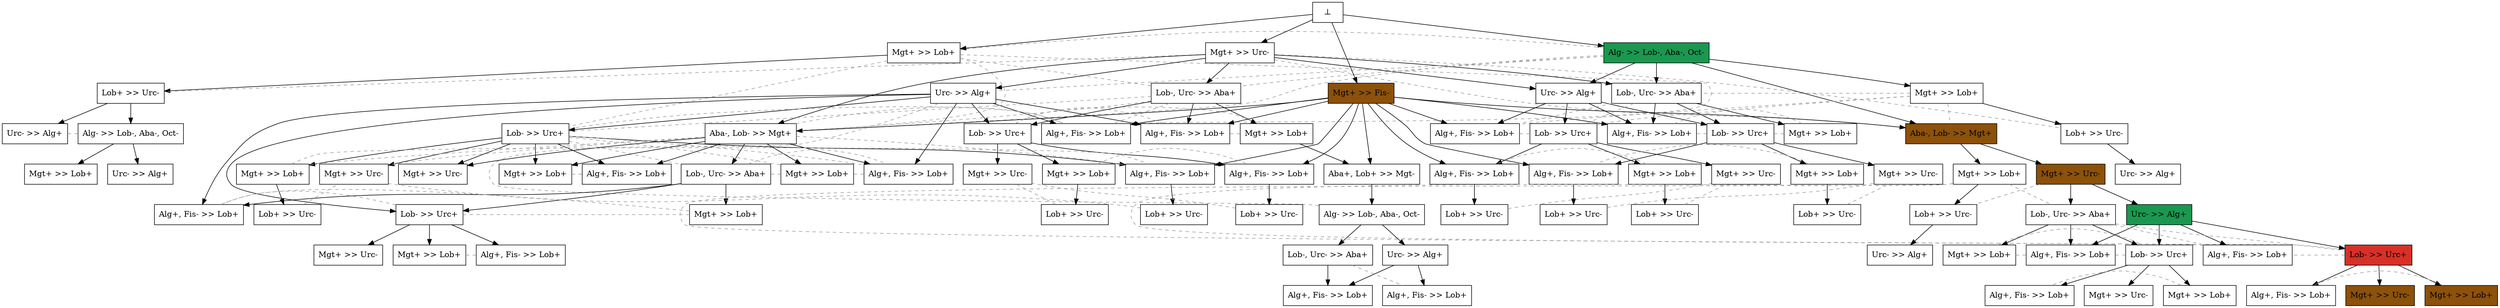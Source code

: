 digraph test {
  e4 -> e5;
  e3 -> e6;
  e3 -> e7;
  e1 -> e8;
  e5 -> e9;
  e8 -> e10;
  e5 -> e11;
  e1 -> e12;
  e3 -> e12;
  e6 -> e13;
  e1 -> e14;
  e3 -> e14;
  e7 -> e16;
  e1 -> e17;
  e2 -> e17;
  e2 -> e18;
  e3 -> e18;
  e2 -> e19;
  e6 -> e19;
  e10 -> e21;
  e6 -> e22;
  e7 -> e22;
  e12 -> e24;
  e13 -> e25;
  e14 -> e27;
  e18 -> e29;
  e17 -> e31;
  e17 -> e32;
  e18 -> e33;
  e2 -> e35;
  e6 -> e35;
  e7 -> e35;
  e2 -> e36;
  e12 -> e36;
  e2 -> e37;
  e13 -> e37;
  e32 -> e40;
  e12 -> e43;
  e14 -> e43;
  e22 -> e45;
  e24 -> e46;
  e31 -> e47;
  e31 -> e49;
  e29 -> e54;
  e2 -> e55;
  e16 -> e55;
  e2 -> e59;
  e12 -> e59;
  e14 -> e59;
  e2 -> e60;
  e22 -> e60;
  e2 -> e61;
  e24 -> e61;
  e43 -> e69;
  e6 -> e71;
  e29 -> e71;
  e47 -> e74;
  e49 -> e79;
  e55 -> e80;
  e2 -> e88;
  e43 -> e88;
  e47 -> e99;
  e49 -> e99;
  e80 -> e102;
  e80 -> e105;
  e102 -> e178;
  e105 -> e178;
  e99 -> e216;
  e99 -> e217;
  e102 -> e275;
  e99 -> e282;
  e88 -> e291;
  e74 -> e335;
  e74 -> e336;
  e71 -> e342;
  e71 -> e343;
  e69 -> e400;
  e74 -> e414;
  e71 -> e422;
  e47 -> e427;
  e49 -> e427;
  e61 -> e443;
  e60 -> e446;
  e13 -> e482;
  e18 -> e482;
  e13 -> e483;
  e18 -> e483;
  e43 -> e489;
  e40 -> e524;
  e46 -> e525;
  e45 -> e530;
  e13 -> e548;
  e18 -> e548;
  e47 -> e552;
  e6 -> e557;
  e29 -> e557;
  e37 -> e569;
  e24 -> e595;
  e22 -> e598;
  e25 -> e624;
  e6 -> e638;
  e18 -> e638;
  e13 -> e660;
  e11 -> e674;
  e11 -> e690;
  e0 -> e1;
  e0 -> e2;
  e0 -> e3;
  e0 -> e4;

//conflicts
  e1 -> e4 [arrowhead=none color=gray60 style=dashed constraint=false];
  e1 -> e6 [arrowhead=none color=gray60 style=dashed constraint=false];
  e1 -> e7 [arrowhead=none color=gray60 style=dashed constraint=false];
  e1 -> e18 [arrowhead=none color=gray60 style=dashed constraint=false];
  e3 -> e5 [arrowhead=none color=gray60 style=dashed constraint=false];
  e3 -> e10 [arrowhead=none color=gray60 style=dashed constraint=false];
  e3 -> e17 [arrowhead=none color=gray60 style=dashed constraint=false];
  e4 -> e7 [arrowhead=none color=gray60 style=dashed constraint=false];
  e4 -> e13 [arrowhead=none color=gray60 style=dashed constraint=false];
  e4 -> e18 [arrowhead=none color=gray60 style=dashed constraint=false];
  e4 -> e19 [arrowhead=none color=gray60 style=dashed constraint=false];
  e6 -> e80 [arrowhead=none color=gray60 style=dashed constraint=false];
  e7 -> e13 [arrowhead=none color=gray60 style=dashed constraint=false];
  e7 -> e18 [arrowhead=none color=gray60 style=dashed constraint=false];
  e7 -> e19 [arrowhead=none color=gray60 style=dashed constraint=false];
  e8 -> e14 [arrowhead=none color=gray60 style=dashed constraint=false];
  e8 -> e17 [arrowhead=none color=gray60 style=dashed constraint=false];
  e8 -> e24 [arrowhead=none color=gray60 style=dashed constraint=false];
  e8 -> e36 [arrowhead=none color=gray60 style=dashed constraint=false];
  e9 -> e11 [arrowhead=none color=gray60 style=dashed constraint=false];
  e13 -> e19 [arrowhead=none color=gray60 style=dashed constraint=false];
  e13 -> e29 [arrowhead=none color=gray60 style=dashed constraint=false];
  e13 -> e33 [arrowhead=none color=gray60 style=dashed constraint=false];
  e13 -> e638 [arrowhead=none color=gray60 style=dashed constraint=false];
  e14 -> e24 [arrowhead=none color=gray60 style=dashed constraint=false];
  e14 -> e36 [arrowhead=none color=gray60 style=dashed constraint=false];
  e16 -> e22 [arrowhead=none color=gray60 style=dashed constraint=false];
  e16 -> e35 [arrowhead=none color=gray60 style=dashed constraint=false];
  e18 -> e19 [arrowhead=none color=gray60 style=dashed constraint=false];
  e18 -> e25 [arrowhead=none color=gray60 style=dashed constraint=false];
  e18 -> e37 [arrowhead=none color=gray60 style=dashed constraint=false];
  e18 -> e660 [arrowhead=none color=gray60 style=dashed constraint=false];
  e22 -> e35 [arrowhead=none color=gray60 style=dashed constraint=false];
  e24 -> e36 [arrowhead=none color=gray60 style=dashed constraint=false];
  e25 -> e37 [arrowhead=none color=gray60 style=dashed constraint=false];
  e27 -> e43 [arrowhead=none color=gray60 style=dashed constraint=false];
  e27 -> e59 [arrowhead=none color=gray60 style=dashed constraint=false];
  e29 -> e33 [arrowhead=none color=gray60 style=dashed constraint=false];
  e29 -> e638 [arrowhead=none color=gray60 style=dashed constraint=false];
  e31 -> e40 [arrowhead=none color=gray60 style=dashed constraint=false];
  e32 -> e49 [arrowhead=none color=gray60 style=dashed constraint=false];
  e32 -> e74 [arrowhead=none color=gray60 style=dashed constraint=false];
  e32 -> e552 [arrowhead=none color=gray60 style=dashed constraint=false];
  e33 -> e638 [arrowhead=none color=gray60 style=dashed constraint=false];
  e43 -> e59 [arrowhead=none color=gray60 style=dashed constraint=false];
  e45 -> e60 [arrowhead=none color=gray60 style=dashed constraint=false];
  e46 -> e61 [arrowhead=none color=gray60 style=dashed constraint=false];
  e49 -> e74 [arrowhead=none color=gray60 style=dashed constraint=false];
  e49 -> e552 [arrowhead=none color=gray60 style=dashed constraint=false];
  e54 -> e71 [arrowhead=none color=gray60 style=dashed constraint=false];
  e54 -> e557 [arrowhead=none color=gray60 style=dashed constraint=false];
  e69 -> e88 [arrowhead=none color=gray60 style=dashed constraint=false];
  e71 -> e557 [arrowhead=none color=gray60 style=dashed constraint=false];
  e74 -> e552 [arrowhead=none color=gray60 style=dashed constraint=false];
  e79 -> e99 [arrowhead=none color=gray60 style=dashed constraint=false];
  e79 -> e427 [arrowhead=none color=gray60 style=dashed constraint=false];
  e99 -> e427 [arrowhead=none color=gray60 style=dashed constraint=false];
  e105 -> e275 [arrowhead=none color=gray60 style=dashed constraint=false];
  e216 -> e282 [arrowhead=none color=gray60 style=dashed constraint=false];
  e291 -> e489 [arrowhead=none color=gray60 style=dashed constraint=false];
  e335 -> e414 [arrowhead=none color=gray60 style=dashed constraint=false];
  e342 -> e422 [arrowhead=none color=gray60 style=dashed constraint=false];
  e400 -> e489 [arrowhead=none color=gray60 style=dashed constraint=false];
  e443 -> e595 [arrowhead=none color=gray60 style=dashed constraint=false];
  e446 -> e598 [arrowhead=none color=gray60 style=dashed constraint=false];
  e482 -> e548 [arrowhead=none color=gray60 style=dashed constraint=false];
  e525 -> e595 [arrowhead=none color=gray60 style=dashed constraint=false];
  e530 -> e598 [arrowhead=none color=gray60 style=dashed constraint=false];
  e569 -> e660 [arrowhead=none color=gray60 style=dashed constraint=false];
  e624 -> e660 [arrowhead=none color=gray60 style=dashed constraint=false];

  e1 [color="black" fillcolor="#1a9850:#1a9850" label="Alg- >> Lob-, Aba-, Oct-" shape=box style=filled];
  e2 [color="black" fillcolor="#8c510a:#8c510a" label="Mgt+ >> Fis-" shape=box style=filled];
  e3 [color="black" fillcolor="white:white" label="Mgt+ >> Urc-" shape=box style=filled];
  e4 [color="black" fillcolor="white:white" label="Mgt+ >> Lob+" shape=box style=filled];
  e5 [color="black" fillcolor="white:white" label="Lob+ >> Urc-" shape=box style=filled];
  e6 [color="black" fillcolor="white:white" label="Urc- >> Alg+" shape=box style=filled];
  e7 [color="black" fillcolor="white:white" label="Lob-, Urc- >> Aba+" shape=box style=filled];
  e8 [color="black" fillcolor="white:white" label="Mgt+ >> Lob+" shape=box style=filled];
  e9 [color="black" fillcolor="white:white" label="Urc- >> Alg+" shape=box style=filled];
  e10 [color="black" fillcolor="white:white" label="Lob+ >> Urc-" shape=box style=filled];
  e11 [color="black" fillcolor="white:white" label="Alg- >> Lob-, Aba-, Oct-" shape=box style=filled];
  e12 [color="black" fillcolor="white:white" label="Urc- >> Alg+" shape=box style=filled];
  e13 [color="black" fillcolor="white:white" label="Lob- >> Urc+" shape=box style=filled];
  e14 [color="black" fillcolor="white:white" label="Lob-, Urc- >> Aba+" shape=box style=filled];
  e16 [color="black" fillcolor="white:white" label="Mgt+ >> Lob+" shape=box style=filled];
  e17 [color="black" fillcolor="#8c510a:#8c510a" label="Aba-, Lob- >> Mgt+" shape=box style=filled];
  e18 [color="black" fillcolor="white:white" label="Aba-, Lob- >> Mgt+" shape=box style=filled];
  e19 [color="black" fillcolor="white:white" label="Alg+, Fis- >> Lob+" shape=box style=filled];
  e21 [color="black" fillcolor="white:white" label="Urc- >> Alg+" shape=box style=filled];
  e22 [color="black" fillcolor="white:white" label="Lob- >> Urc+" shape=box style=filled];
  e24 [color="black" fillcolor="white:white" label="Lob- >> Urc+" shape=box style=filled];
  e25 [color="black" fillcolor="white:white" label="Mgt+ >> Lob+" shape=box style=filled];
  e27 [color="black" fillcolor="white:white" label="Mgt+ >> Lob+" shape=box style=filled];
  e29 [color="black" fillcolor="white:white" label="Lob-, Urc- >> Aba+" shape=box style=filled];
  e31 [color="black" fillcolor="#8c510a:#8c510a" label="Mgt+ >> Urc-" shape=box style=filled];
  e32 [color="black" fillcolor="white:white" label="Mgt+ >> Lob+" shape=box style=filled];
  e33 [color="black" fillcolor="white:white" label="Mgt+ >> Lob+" shape=box style=filled];
  e35 [color="black" fillcolor="white:white" label="Alg+, Fis- >> Lob+" shape=box style=filled];
  e36 [color="black" fillcolor="white:white" label="Alg+, Fis- >> Lob+" shape=box style=filled];
  e37 [color="black" fillcolor="white:white" label="Alg+, Fis- >> Lob+" shape=box style=filled];
  e40 [color="black" fillcolor="white:white" label="Lob+ >> Urc-" shape=box style=filled];
  e43 [color="black" fillcolor="white:white" label="Lob- >> Urc+" shape=box style=filled];
  e45 [color="black" fillcolor="white:white" label="Mgt+ >> Lob+" shape=box style=filled];
  e46 [color="black" fillcolor="white:white" label="Mgt+ >> Lob+" shape=box style=filled];
  e47 [color="black" fillcolor="#1a9850:#1a9850" label="Urc- >> Alg+" shape=box style=filled];
  e49 [color="black" fillcolor="white:white" label="Lob-, Urc- >> Aba+" shape=box style=filled];
  e54 [color="black" fillcolor="white:white" label="Mgt+ >> Lob+" shape=box style=filled];
  e55 [color="black" fillcolor="white:white" label="Aba+, Lob+ >> Mgt-" shape=box style=filled];
  e59 [color="black" fillcolor="white:white" label="Alg+, Fis- >> Lob+" shape=box style=filled];
  e60 [color="black" fillcolor="white:white" label="Alg+, Fis- >> Lob+" shape=box style=filled];
  e61 [color="black" fillcolor="white:white" label="Alg+, Fis- >> Lob+" shape=box style=filled];
  e69 [color="black" fillcolor="white:white" label="Mgt+ >> Lob+" shape=box style=filled];
  e71 [color="black" fillcolor="white:white" label="Lob- >> Urc+" shape=box style=filled];
  e74 [color="black" fillcolor="#d73027:#d73027" label="Lob- >> Urc+" shape=box style=filled];
  e79 [color="black" fillcolor="white:white" label="Mgt+ >> Lob+" shape=box style=filled];
  e80 [color="black" fillcolor="white:white" label="Alg- >> Lob-, Aba-, Oct-" shape=box style=filled];
  e88 [color="black" fillcolor="white:white" label="Alg+, Fis- >> Lob+" shape=box style=filled];
  e99 [color="black" fillcolor="white:white" label="Lob- >> Urc+" shape=box style=filled];
  e102 [color="black" fillcolor="white:white" label="Urc- >> Alg+" shape=box style=filled];
  e105 [color="black" fillcolor="white:white" label="Lob-, Urc- >> Aba+" shape=box style=filled];
  e178 [color="black" fillcolor="white:white" label="Alg+, Fis- >> Lob+" shape=box style=filled];
  e216 [color="black" fillcolor="white:white" label="Mgt+ >> Lob+" shape=box style=filled];
  e217 [color="black" fillcolor="white:white" label="Mgt+ >> Urc-" shape=box style=filled];
  e275 [color="black" fillcolor="white:white" label="Alg+, Fis- >> Lob+" shape=box style=filled];
  e282 [color="black" fillcolor="white:white" label="Alg+, Fis- >> Lob+" shape=box style=filled];
  e291 [color="black" fillcolor="white:white" label="Lob+ >> Urc-" shape=box style=filled];
  e335 [color="black" fillcolor="#8c510a:#8c510a" label="Mgt+ >> Lob+" shape=box style=filled];
  e336 [color="black" fillcolor="#8c510a:#8c510a" label="Mgt+ >> Urc-" shape=box style=filled];
  e342 [color="black" fillcolor="white:white" label="Mgt+ >> Lob+" shape=box style=filled];
  e343 [color="black" fillcolor="white:white" label="Mgt+ >> Urc-" shape=box style=filled];
  e400 [color="black" fillcolor="white:white" label="Lob+ >> Urc-" shape=box style=filled];
  e414 [color="black" fillcolor="white:white" label="Alg+, Fis- >> Lob+" shape=box style=filled];
  e422 [color="black" fillcolor="white:white" label="Alg+, Fis- >> Lob+" shape=box style=filled];
  e427 [color="black" fillcolor="white:white" label="Alg+, Fis- >> Lob+" shape=box style=filled];
  e443 [color="black" fillcolor="white:white" label="Lob+ >> Urc-" shape=box style=filled];
  e446 [color="black" fillcolor="white:white" label="Lob+ >> Urc-" shape=box style=filled];
  e482 [color="black" fillcolor="white:white" label="Mgt+ >> Lob+" shape=box style=filled];
  e483 [color="black" fillcolor="white:white" label="Mgt+ >> Urc-" shape=box style=filled];
  e489 [color="black" fillcolor="white:white" label="Mgt+ >> Urc-" shape=box style=filled];
  e524 [color="black" fillcolor="white:white" label="Urc- >> Alg+" shape=box style=filled];
  e525 [color="black" fillcolor="white:white" label="Lob+ >> Urc-" shape=box style=filled];
  e530 [color="black" fillcolor="white:white" label="Lob+ >> Urc-" shape=box style=filled];
  e548 [color="black" fillcolor="white:white" label="Alg+, Fis- >> Lob+" shape=box style=filled];
  e552 [color="black" fillcolor="white:white" label="Alg+, Fis- >> Lob+" shape=box style=filled];
  e557 [color="black" fillcolor="white:white" label="Alg+, Fis- >> Lob+" shape=box style=filled];
  e569 [color="black" fillcolor="white:white" label="Lob+ >> Urc-" shape=box style=filled];
  e595 [color="black" fillcolor="white:white" label="Mgt+ >> Urc-" shape=box style=filled];
  e598 [color="black" fillcolor="white:white" label="Mgt+ >> Urc-" shape=box style=filled];
  e624 [color="black" fillcolor="white:white" label="Lob+ >> Urc-" shape=box style=filled];
  e638 [color="black" fillcolor="white:white" label="Alg+, Fis- >> Lob+" shape=box style=filled];
  e660 [color="black" fillcolor="white:white" label="Mgt+ >> Urc-" shape=box style=filled];
  e674 [color="black" fillcolor="white:white" label="Mgt+ >> Lob+" shape=box style=filled];
  e690 [color="black" fillcolor="white:white" label="Urc- >> Alg+" shape=box style=filled];
  e0 [fillcolor="white" label="⊥" shape=box style=filled];
}

